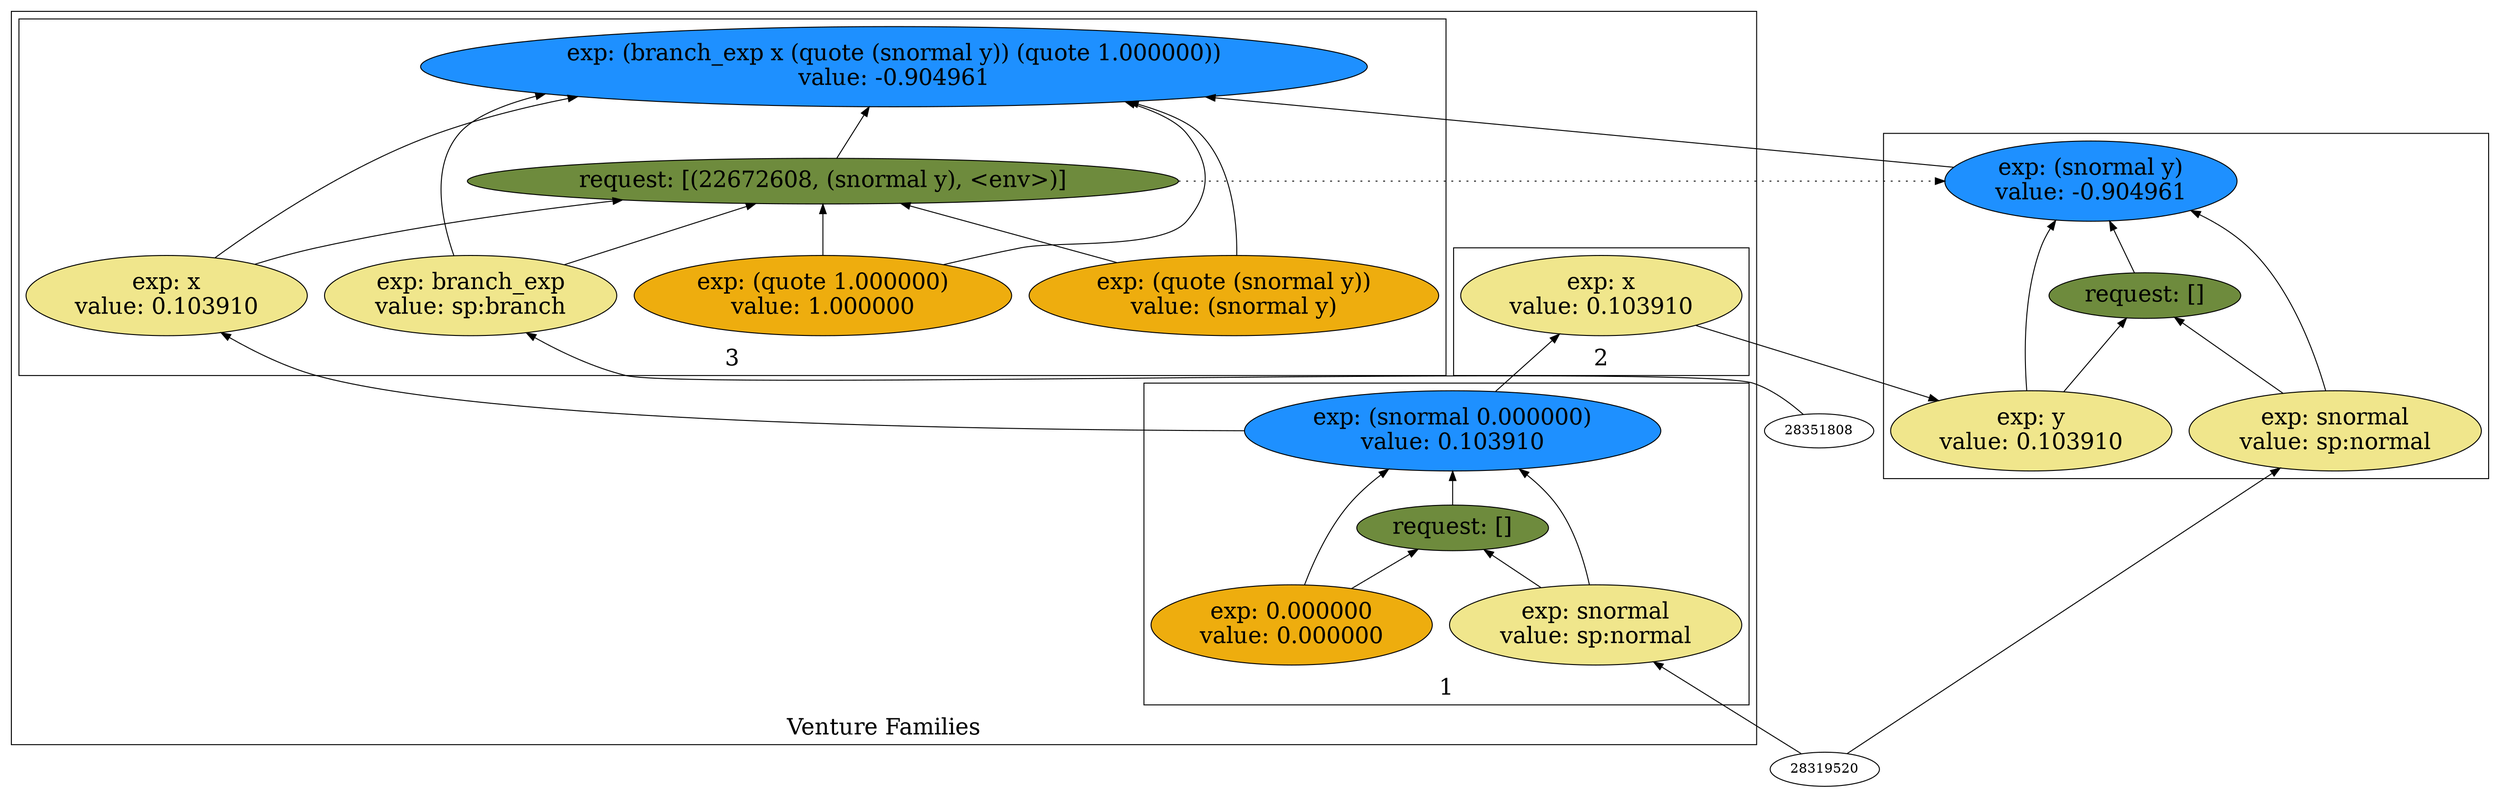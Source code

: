 digraph {
rankdir=BT
fontsize=24
subgraph cluster1 {
label="Venture Families"
subgraph cluster2 {
label="1"
"26590768"["fillcolor"="dodgerblue" "fontsize"="24" "label"="exp: (snormal 0.000000)\nvalue: 0.103910" "shape"="ellipse" "style"="filled" ]
"26703216"["fillcolor"="darkolivegreen4" "fontsize"="24" "label"="request: []" "shape"="ellipse" "style"="filled" ]
"25892272"["fillcolor"="khaki" "fontsize"="24" "label"="exp: snormal\nvalue: sp:normal" "shape"="ellipse" "style"="filled" ]
"26355216"["fillcolor"="darkgoldenrod2" "fontsize"="24" "label"="exp: 0.000000\nvalue: 0.000000" "shape"="ellipse" "style"="filled" ]
}

subgraph cluster3 {
label="2"
"21773440"["fillcolor"="khaki" "fontsize"="24" "label"="exp: x\nvalue: 0.103910" "shape"="ellipse" "style"="filled" ]
}

subgraph cluster4 {
label="3"
"23285904"["fillcolor"="dodgerblue" "fontsize"="24" "label"="exp: (branch_exp x (quote (snormal y)) (quote 1.000000))\nvalue: -0.904961" "shape"="ellipse" "style"="filled" ]
"22672608"["fillcolor"="darkolivegreen4" "fontsize"="24" "label"="request: [(22672608, (snormal y), <env>)]" "shape"="ellipse" "style"="filled" ]
"23627488"["fillcolor"="khaki" "fontsize"="24" "label"="exp: branch_exp\nvalue: sp:branch" "shape"="ellipse" "style"="filled" ]
"21574256"["fillcolor"="khaki" "fontsize"="24" "label"="exp: x\nvalue: 0.103910" "shape"="ellipse" "style"="filled" ]
"21801008"["fillcolor"="darkgoldenrod2" "fontsize"="24" "label"="exp: (quote (snormal y))\nvalue: (snormal y)" "shape"="ellipse" "style"="filled" ]
"21564608"["fillcolor"="darkgoldenrod2" "fontsize"="24" "label"="exp: (quote 1.000000)\nvalue: 1.000000" "shape"="ellipse" "style"="filled" ]
}

}

subgraph cluster5 {
label=""
"21586576"["fillcolor"="dodgerblue" "fontsize"="24" "label"="exp: (snormal y)\nvalue: -0.904961" "shape"="ellipse" "style"="filled" ]
"21407376"["fillcolor"="darkolivegreen4" "fontsize"="24" "label"="request: []" "shape"="ellipse" "style"="filled" ]
"24603856"["fillcolor"="khaki" "fontsize"="24" "label"="exp: snormal\nvalue: sp:normal" "shape"="ellipse" "style"="filled" ]
"22735856"["fillcolor"="khaki" "fontsize"="24" "label"="exp: y\nvalue: 0.103910" "shape"="ellipse" "style"="filled" ]
}

"24603856" -> "21586576"["arrowhead"="normal" "color"="black" "constraint"="true" "style"="solid" ]
"24603856" -> "21407376"["arrowhead"="normal" "color"="black" "constraint"="true" "style"="solid" ]
"28319520" -> "24603856"["arrowhead"="normal" "color"="black" "constraint"="true" "style"="solid" ]
"22735856" -> "21586576"["arrowhead"="normal" "color"="black" "constraint"="true" "style"="solid" ]
"22735856" -> "21407376"["arrowhead"="normal" "color"="black" "constraint"="true" "style"="solid" ]
"21773440" -> "22735856"["arrowhead"="normal" "color"="black" "constraint"="true" "style"="solid" ]
"21407376" -> "21586576"["arrowhead"="normal" "color"="black" "constraint"="true" "style"="solid" ]
"26590768" -> "21773440"["arrowhead"="normal" "color"="black" "constraint"="true" "style"="solid" ]
"23627488" -> "23285904"["arrowhead"="normal" "color"="black" "constraint"="true" "style"="solid" ]
"23627488" -> "22672608"["arrowhead"="normal" "color"="black" "constraint"="true" "style"="solid" ]
"28351808" -> "23627488"["arrowhead"="normal" "color"="black" "constraint"="true" "style"="solid" ]
"21574256" -> "23285904"["arrowhead"="normal" "color"="black" "constraint"="true" "style"="solid" ]
"21574256" -> "22672608"["arrowhead"="normal" "color"="black" "constraint"="true" "style"="solid" ]
"26590768" -> "21574256"["arrowhead"="normal" "color"="black" "constraint"="true" "style"="solid" ]
"21801008" -> "23285904"["arrowhead"="normal" "color"="black" "constraint"="true" "style"="solid" ]
"21801008" -> "22672608"["arrowhead"="normal" "color"="black" "constraint"="true" "style"="solid" ]
"21564608" -> "23285904"["arrowhead"="normal" "color"="black" "constraint"="true" "style"="solid" ]
"21564608" -> "22672608"["arrowhead"="normal" "color"="black" "constraint"="true" "style"="solid" ]
"22672608" -> "23285904"["arrowhead"="normal" "color"="black" "constraint"="true" "style"="solid" ]
"21586576" -> "23285904"["arrowhead"="normal" "color"="black" "constraint"="true" "style"="solid" ]
"22672608" -> "21586576"["arrowhead"="normal" "color"="black" "constraint"="false" "style"="dotted" ]
"25892272" -> "26590768"["arrowhead"="normal" "color"="black" "constraint"="true" "style"="solid" ]
"25892272" -> "26703216"["arrowhead"="normal" "color"="black" "constraint"="true" "style"="solid" ]
"28319520" -> "25892272"["arrowhead"="normal" "color"="black" "constraint"="true" "style"="solid" ]
"26355216" -> "26590768"["arrowhead"="normal" "color"="black" "constraint"="true" "style"="solid" ]
"26355216" -> "26703216"["arrowhead"="normal" "color"="black" "constraint"="true" "style"="solid" ]
"26703216" -> "26590768"["arrowhead"="normal" "color"="black" "constraint"="true" "style"="solid" ]

}